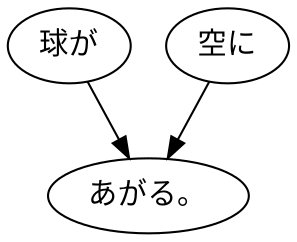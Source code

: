 digraph graph993 {
	node0 [label="球が"];
	node1 [label="空に"];
	node2 [label="あがる。"];
	node0 -> node2;
	node1 -> node2;
}
